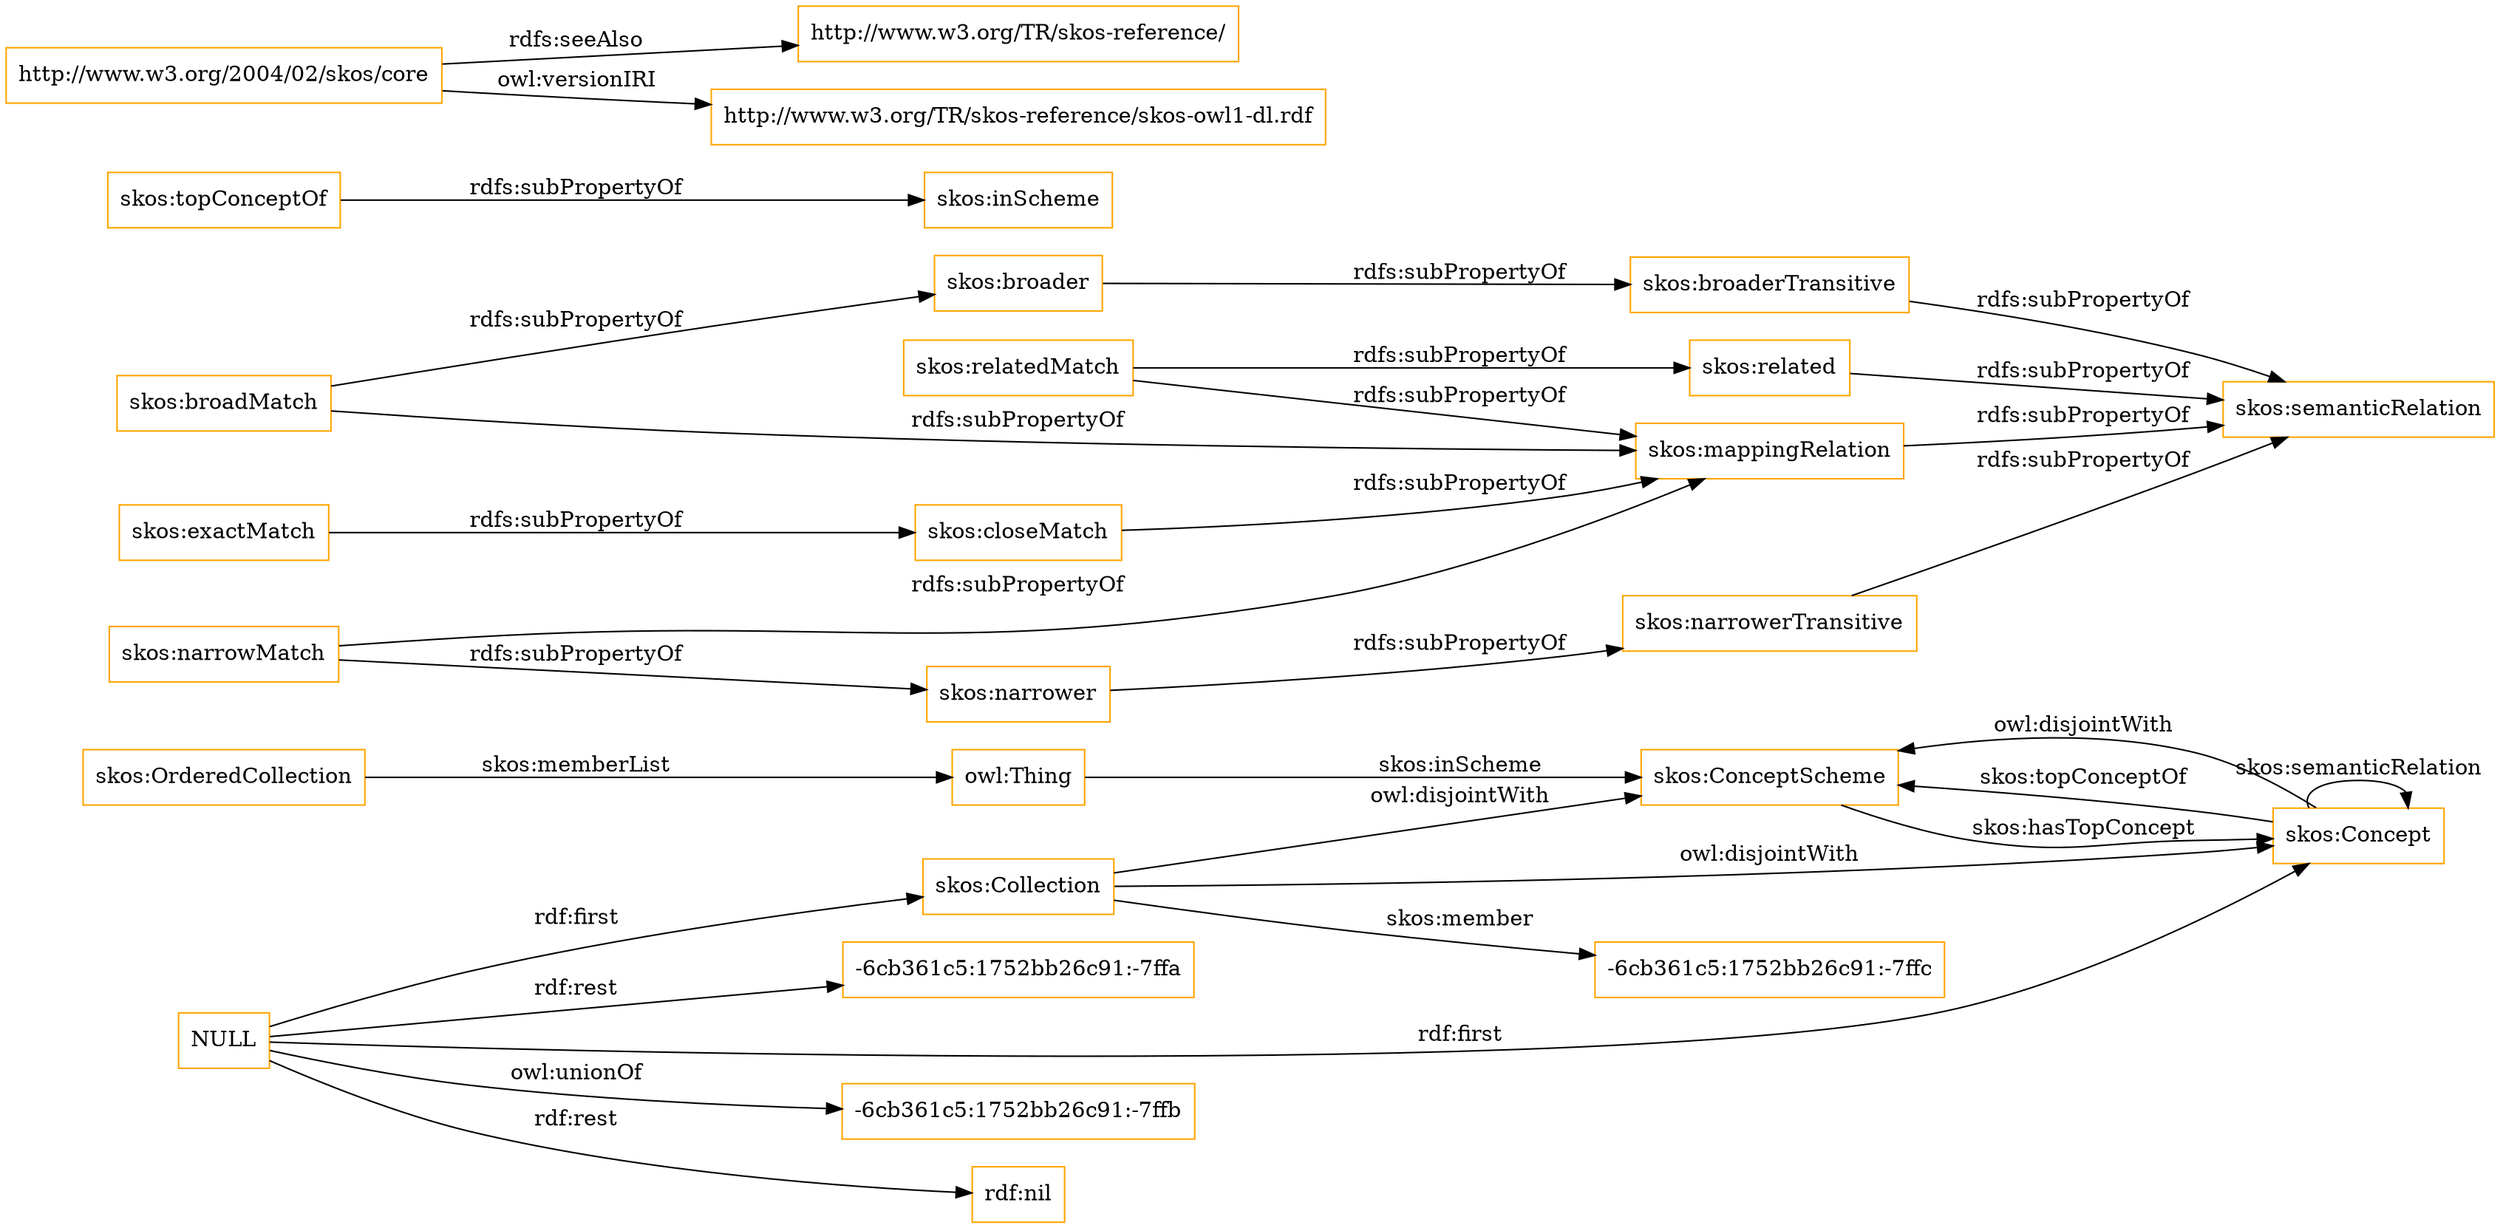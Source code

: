 digraph ar2dtool_diagram { 
rankdir=LR;
size="1501"
node [shape = rectangle, color="orange"]; "skos:OrderedCollection" "skos:ConceptScheme" "skos:Concept" "skos:Collection" "-6cb361c5:1752bb26c91:-7ffc" ; /*classes style*/
	"skos:narrowerTransitive" -> "skos:semanticRelation" [ label = "rdfs:subPropertyOf" ];
	"NULL" -> "-6cb361c5:1752bb26c91:-7ffb" [ label = "owl:unionOf" ];
	"NULL" -> "rdf:nil" [ label = "rdf:rest" ];
	"NULL" -> "skos:Concept" [ label = "rdf:first" ];
	"NULL" -> "-6cb361c5:1752bb26c91:-7ffa" [ label = "rdf:rest" ];
	"NULL" -> "skos:Collection" [ label = "rdf:first" ];
	"skos:closeMatch" -> "skos:mappingRelation" [ label = "rdfs:subPropertyOf" ];
	"skos:Concept" -> "skos:ConceptScheme" [ label = "owl:disjointWith" ];
	"skos:relatedMatch" -> "skos:related" [ label = "rdfs:subPropertyOf" ];
	"skos:relatedMatch" -> "skos:mappingRelation" [ label = "rdfs:subPropertyOf" ];
	"skos:related" -> "skos:semanticRelation" [ label = "rdfs:subPropertyOf" ];
	"skos:topConceptOf" -> "skos:inScheme" [ label = "rdfs:subPropertyOf" ];
	"skos:broadMatch" -> "skos:mappingRelation" [ label = "rdfs:subPropertyOf" ];
	"skos:broadMatch" -> "skos:broader" [ label = "rdfs:subPropertyOf" ];
	"skos:exactMatch" -> "skos:closeMatch" [ label = "rdfs:subPropertyOf" ];
	"skos:broaderTransitive" -> "skos:semanticRelation" [ label = "rdfs:subPropertyOf" ];
	"skos:broader" -> "skos:broaderTransitive" [ label = "rdfs:subPropertyOf" ];
	"skos:mappingRelation" -> "skos:semanticRelation" [ label = "rdfs:subPropertyOf" ];
	"http://www.w3.org/2004/02/skos/core" -> "http://www.w3.org/TR/skos-reference/" [ label = "rdfs:seeAlso" ];
	"http://www.w3.org/2004/02/skos/core" -> "http://www.w3.org/TR/skos-reference/skos-owl1-dl.rdf" [ label = "owl:versionIRI" ];
	"skos:Collection" -> "skos:ConceptScheme" [ label = "owl:disjointWith" ];
	"skos:Collection" -> "skos:Concept" [ label = "owl:disjointWith" ];
	"skos:narrower" -> "skos:narrowerTransitive" [ label = "rdfs:subPropertyOf" ];
	"skos:narrowMatch" -> "skos:narrower" [ label = "rdfs:subPropertyOf" ];
	"skos:narrowMatch" -> "skos:mappingRelation" [ label = "rdfs:subPropertyOf" ];
	"skos:OrderedCollection" -> "owl:Thing" [ label = "skos:memberList" ];
	"skos:Concept" -> "skos:ConceptScheme" [ label = "skos:topConceptOf" ];
	"skos:Concept" -> "skos:Concept" [ label = "skos:semanticRelation" ];
	"skos:Collection" -> "-6cb361c5:1752bb26c91:-7ffc" [ label = "skos:member" ];
	"skos:ConceptScheme" -> "skos:Concept" [ label = "skos:hasTopConcept" ];
	"owl:Thing" -> "skos:ConceptScheme" [ label = "skos:inScheme" ];

}

